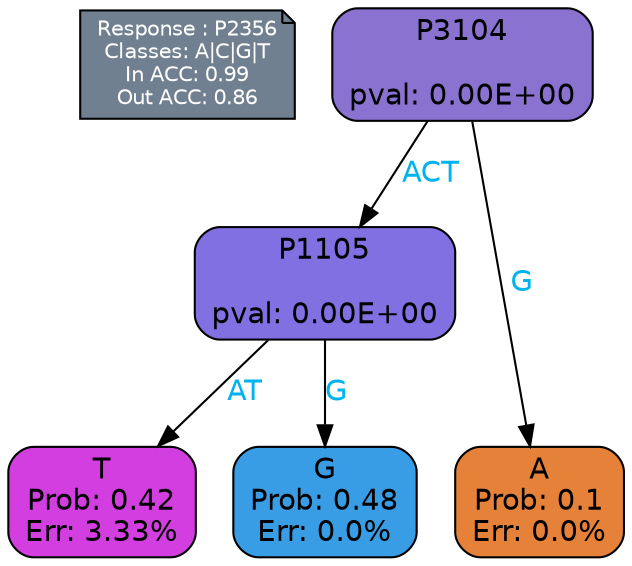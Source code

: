 digraph Tree {
node [shape=box, style="filled, rounded", color="black", fontname=helvetica] ;
graph [ranksep=equally, splines=polylines, bgcolor=transparent, dpi=600] ;
edge [fontname=helvetica] ;
LEGEND [label="Response : P2356
Classes: A|C|G|T
In ACC: 0.99
Out ACC: 0.86
",shape=note,align=left,style=filled,fillcolor="slategray",fontcolor="white",fontsize=10];1 [label="P3104

pval: 0.00E+00", fillcolor="#8a72d1"] ;
2 [label="P1105

pval: 0.00E+00", fillcolor="#8070e2"] ;
3 [label="T
Prob: 0.42
Err: 3.33%", fillcolor="#d23edf"] ;
4 [label="G
Prob: 0.48
Err: 0.0%", fillcolor="#399de5"] ;
5 [label="A
Prob: 0.1
Err: 0.0%", fillcolor="#e58139"] ;
1 -> 2 [label="ACT",fontcolor=deepskyblue2] ;
1 -> 5 [label="G",fontcolor=deepskyblue2] ;
2 -> 3 [label="AT",fontcolor=deepskyblue2] ;
2 -> 4 [label="G",fontcolor=deepskyblue2] ;
{rank = same; 3;4;5;}{rank = same; LEGEND;1;}}